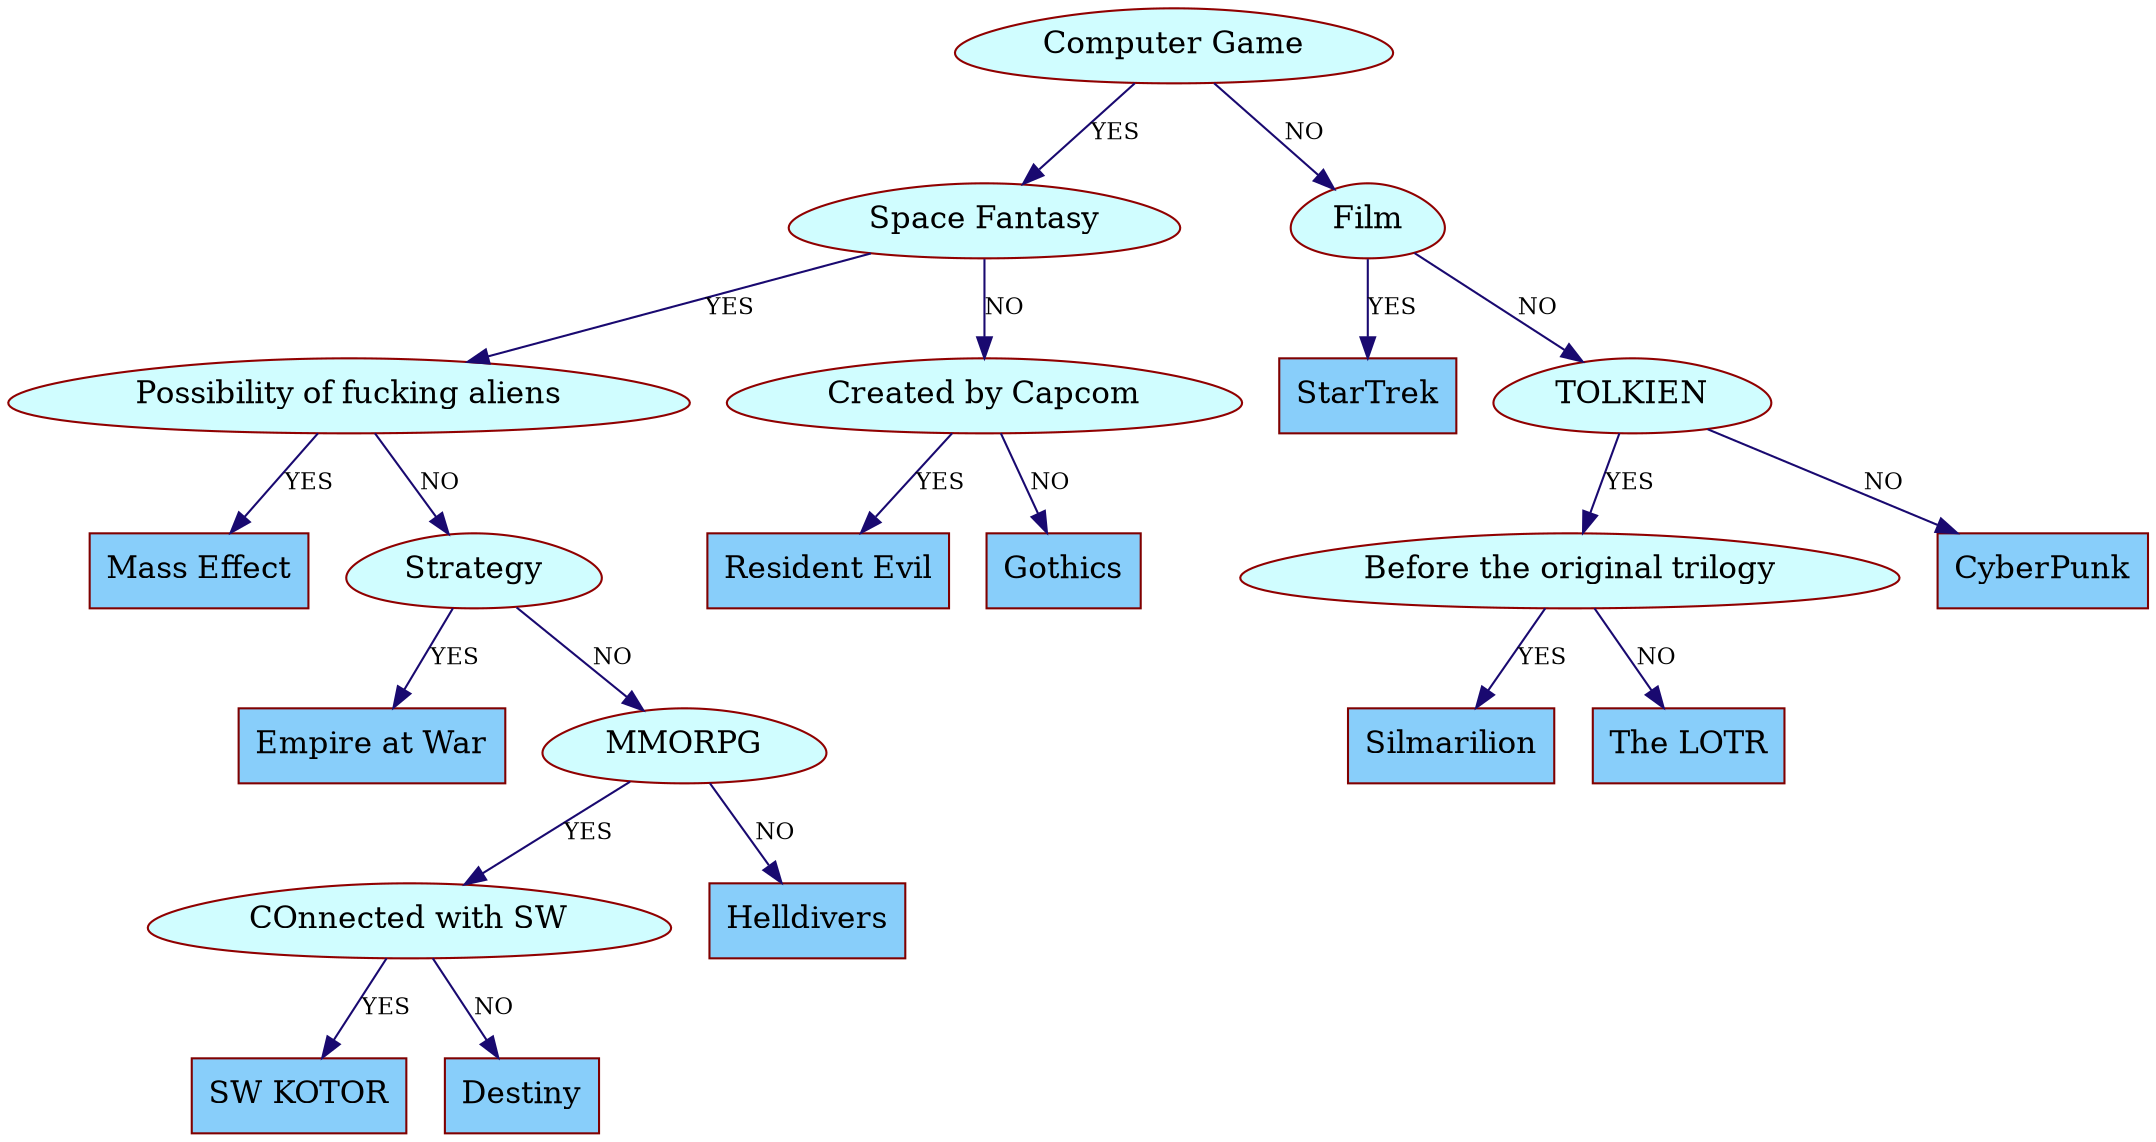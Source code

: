 digraph {
	node[shape = "cube", color = "#800000", fontsize = 15, style = "filled", fillcolor = "#88CEFA"];
	edge[color = "#190970", fontsize = 11];

		"Computer Game"[shape = "ellipse", color="#900000", style="filled", fillcolor = "#D0FDFF"];
		"Computer Game"->"Space Fantasy"[label = "YES"];

		"Space Fantasy"[shape = "ellipse", color="#900000", style="filled", fillcolor = "#D0FDFF"];
		"Space Fantasy"->"Possibility of fucking aliens"[label = "YES"];

		"Possibility of fucking aliens"[shape = "ellipse", color="#900000", style="filled", fillcolor = "#D0FDFF"];
		"Possibility of fucking aliens"->"Mass Effect"[label = "YES"];

		"Possibility of fucking aliens"[shape = "egg", color="#900000", style="filled", fillcolor = "#D0FDFF"];
		"Possibility of fucking aliens"->"Strategy"[label = "NO"];

		"Strategy"[shape = "ellipse", color="#900000", style="filled", fillcolor = "#D0FDFF"];
		"Strategy"->"Empire at War"[label = "YES"];

		"Strategy"[shape = "egg", color="#900000", style="filled", fillcolor = "#D0FDFF"];
		"Strategy"->"MMORPG"[label = "NO"];

		"MMORPG"[shape = "ellipse", color="#900000", style="filled", fillcolor = "#D0FDFF"];
		"MMORPG"->"COnnected with SW"[label = "YES"];

		"COnnected with SW"[shape = "ellipse", color="#900000", style="filled", fillcolor = "#D0FDFF"];
		"COnnected with SW"->"SW KOTOR"[label = "YES"];

		"COnnected with SW"[shape = "egg", color="#900000", style="filled", fillcolor = "#D0FDFF"];
		"COnnected with SW"->"Destiny"[label = "NO"];

		"MMORPG"[shape = "egg", color="#900000", style="filled", fillcolor = "#D0FDFF"];
		"MMORPG"->"Helldivers"[label = "NO"];

		"Space Fantasy"[shape = "egg", color="#900000", style="filled", fillcolor = "#D0FDFF"];
		"Space Fantasy"->"Created by Capcom"[label = "NO"];

		"Created by Capcom"[shape = "ellipse", color="#900000", style="filled", fillcolor = "#D0FDFF"];
		"Created by Capcom"->"Resident Evil"[label = "YES"];

		"Created by Capcom"[shape = "egg", color="#900000", style="filled", fillcolor = "#D0FDFF"];
		"Created by Capcom"->"Gothics"[label = "NO"];

		"Computer Game"[shape = "egg", color="#900000", style="filled", fillcolor = "#D0FDFF"];
		"Computer Game"->"Film"[label = "NO"];

		"Film"[shape = "ellipse", color="#900000", style="filled", fillcolor = "#D0FDFF"];
		"Film"->"StarTrek"[label = "YES"];

		"Film"[shape = "egg", color="#900000", style="filled", fillcolor = "#D0FDFF"];
		"Film"->"TOLKIEN"[label = "NO"];

		"TOLKIEN"[shape = "ellipse", color="#900000", style="filled", fillcolor = "#D0FDFF"];
		"TOLKIEN"->"Before the original trilogy"[label = "YES"];

		"Before the original trilogy"[shape = "ellipse", color="#900000", style="filled", fillcolor = "#D0FDFF"];
		"Before the original trilogy"->"Silmarilion"[label = "YES"];

		"Before the original trilogy"[shape = "egg", color="#900000", style="filled", fillcolor = "#D0FDFF"];
		"Before the original trilogy"->"The LOTR"[label = "NO"];

		"TOLKIEN"[shape = "egg", color="#900000", style="filled", fillcolor = "#D0FDFF"];
		"TOLKIEN"->"CyberPunk"[label = "NO"];
}
